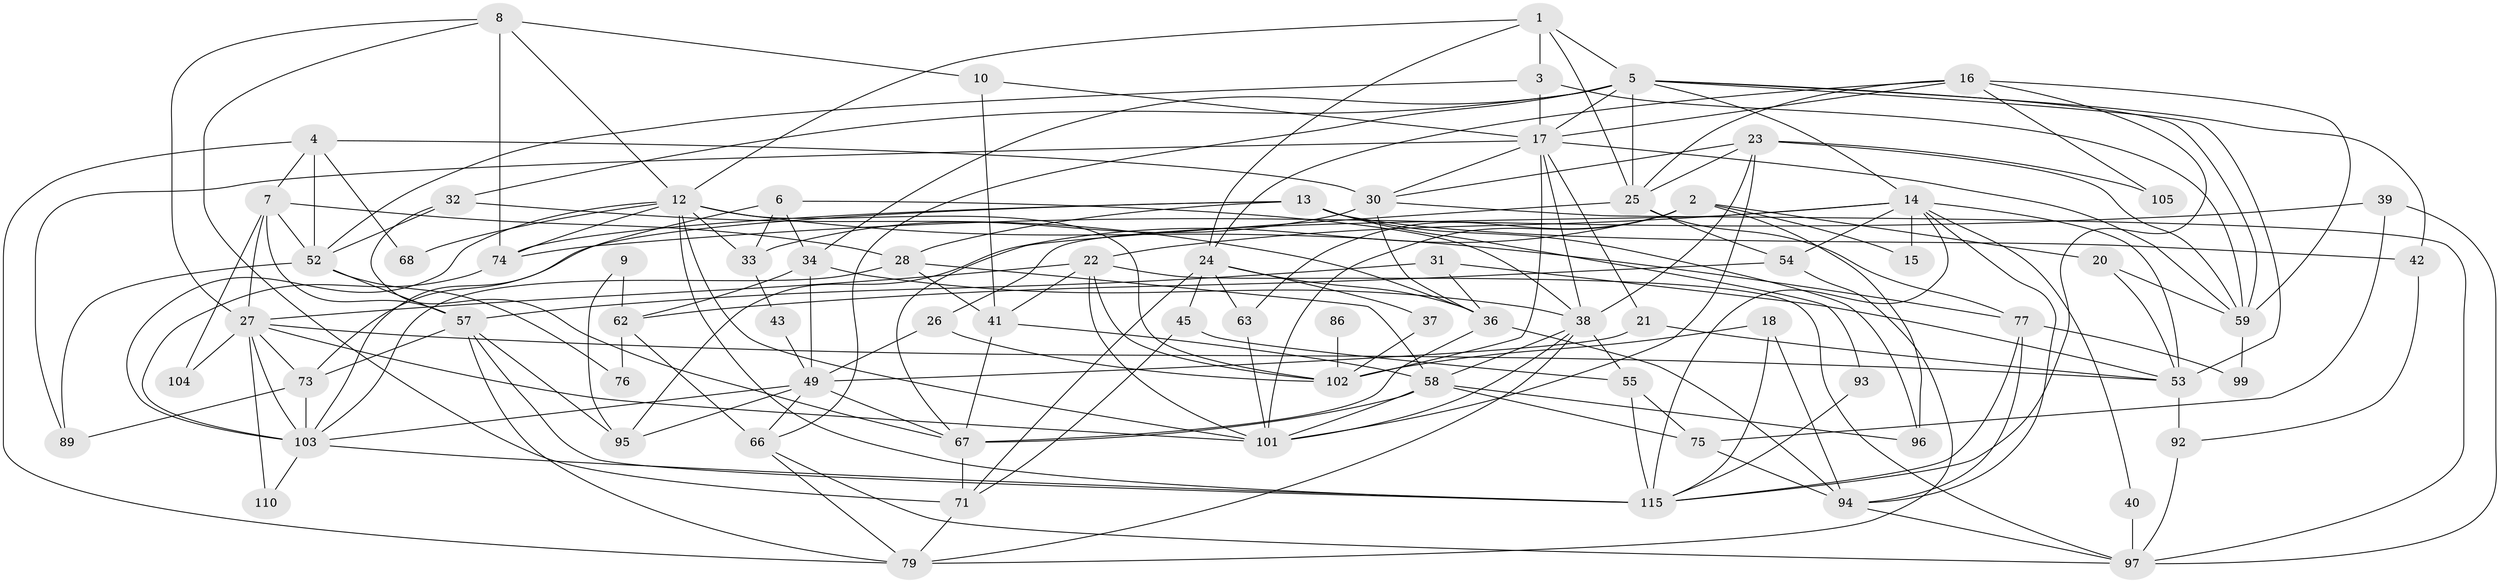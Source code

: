 // Generated by graph-tools (version 1.1) at 2025/24/03/03/25 07:24:02]
// undirected, 76 vertices, 188 edges
graph export_dot {
graph [start="1"]
  node [color=gray90,style=filled];
  1 [super="+11"];
  2 [super="+60"];
  3;
  4 [super="+84"];
  5 [super="+117"];
  6;
  7 [super="+64"];
  8 [super="+48"];
  9;
  10;
  12 [super="+65"];
  13;
  14 [super="+19"];
  15;
  16 [super="+50"];
  17 [super="+29"];
  18;
  20;
  21;
  22 [super="+81"];
  23 [super="+112"];
  24 [super="+46"];
  25 [super="+88"];
  26 [super="+35"];
  27 [super="+51"];
  28 [super="+83"];
  30 [super="+44"];
  31;
  32 [super="+69"];
  33 [super="+119"];
  34 [super="+80"];
  36 [super="+56"];
  37;
  38 [super="+108"];
  39;
  40;
  41 [super="+70"];
  42;
  43;
  45 [super="+47"];
  49 [super="+72"];
  52 [super="+118"];
  53 [super="+61"];
  54;
  55 [super="+82"];
  57 [super="+87"];
  58 [super="+100"];
  59 [super="+111"];
  62;
  63;
  66 [super="+85"];
  67 [super="+109"];
  68;
  71;
  73 [super="+78"];
  74 [super="+90"];
  75 [super="+91"];
  76;
  77;
  79;
  86;
  89;
  92;
  93;
  94 [super="+98"];
  95;
  96;
  97 [super="+113"];
  99;
  101 [super="+106"];
  102 [super="+107"];
  103 [super="+114"];
  104;
  105;
  110;
  115 [super="+116"];
  1 -- 24;
  1 -- 3;
  1 -- 5;
  1 -- 25;
  1 -- 12;
  2 -- 63;
  2 -- 15;
  2 -- 20;
  2 -- 96;
  2 -- 101;
  2 -- 95;
  3 -- 59;
  3 -- 17;
  3 -- 52;
  4 -- 30;
  4 -- 79;
  4 -- 68;
  4 -- 7;
  4 -- 52;
  5 -- 14;
  5 -- 25;
  5 -- 42;
  5 -- 17;
  5 -- 34;
  5 -- 59;
  5 -- 32;
  5 -- 53;
  5 -- 66;
  6 -- 33;
  6 -- 103;
  6 -- 34;
  6 -- 38;
  7 -- 28;
  7 -- 52;
  7 -- 104;
  7 -- 27;
  7 -- 57;
  8 -- 71;
  8 -- 74;
  8 -- 10;
  8 -- 27;
  8 -- 12;
  9 -- 95;
  9 -- 62;
  10 -- 41;
  10 -- 17;
  12 -- 102;
  12 -- 68;
  12 -- 74;
  12 -- 77;
  12 -- 33;
  12 -- 115;
  12 -- 101;
  12 -- 103;
  13 -- 96;
  13 -- 28;
  13 -- 42;
  13 -- 93;
  13 -- 73;
  13 -- 74;
  14 -- 15;
  14 -- 115;
  14 -- 53;
  14 -- 54;
  14 -- 22;
  14 -- 40;
  14 -- 94;
  14 -- 26;
  16 -- 105;
  16 -- 24;
  16 -- 25;
  16 -- 59;
  16 -- 115;
  16 -- 17;
  17 -- 21;
  17 -- 89;
  17 -- 102;
  17 -- 59;
  17 -- 30;
  17 -- 38;
  18 -- 94;
  18 -- 115;
  18 -- 102;
  20 -- 59;
  20 -- 53;
  21 -- 49;
  21 -- 53;
  22 -- 101;
  22 -- 41;
  22 -- 27;
  22 -- 102 [weight=2];
  22 -- 97;
  23 -- 101;
  23 -- 59;
  23 -- 105;
  23 -- 38;
  23 -- 30;
  23 -- 25;
  24 -- 71;
  24 -- 37;
  24 -- 63;
  24 -- 36;
  24 -- 45;
  25 -- 54;
  25 -- 67;
  25 -- 77;
  26 -- 49 [weight=2];
  26 -- 102;
  27 -- 104 [weight=2];
  27 -- 110;
  27 -- 103;
  27 -- 73;
  27 -- 53;
  27 -- 101;
  28 -- 58 [weight=2];
  28 -- 41;
  28 -- 103;
  30 -- 36;
  30 -- 33;
  30 -- 97;
  31 -- 57;
  31 -- 36;
  31 -- 53;
  32 -- 52;
  32 -- 67;
  32 -- 36;
  33 -- 43;
  34 -- 49;
  34 -- 62;
  34 -- 38;
  36 -- 67;
  36 -- 94;
  37 -- 102;
  38 -- 79;
  38 -- 55;
  38 -- 58;
  38 -- 101;
  39 -- 97;
  39 -- 75;
  39 -- 74;
  40 -- 97;
  41 -- 58;
  41 -- 67;
  42 -- 92;
  43 -- 49;
  45 -- 71;
  45 -- 55;
  49 -- 67;
  49 -- 66;
  49 -- 95;
  49 -- 103;
  52 -- 89;
  52 -- 57;
  52 -- 76;
  53 -- 92;
  54 -- 79;
  54 -- 62;
  55 -- 75;
  55 -- 115;
  57 -- 115;
  57 -- 95;
  57 -- 73;
  57 -- 79;
  58 -- 101;
  58 -- 96;
  58 -- 67;
  58 -- 75;
  59 -- 99;
  62 -- 66;
  62 -- 76;
  63 -- 101;
  66 -- 97;
  66 -- 79;
  67 -- 71;
  71 -- 79;
  73 -- 89;
  73 -- 103;
  74 -- 103;
  75 -- 94;
  77 -- 94;
  77 -- 99;
  77 -- 115;
  86 -- 102 [weight=2];
  92 -- 97;
  93 -- 115;
  94 -- 97;
  103 -- 110;
  103 -- 115;
}
